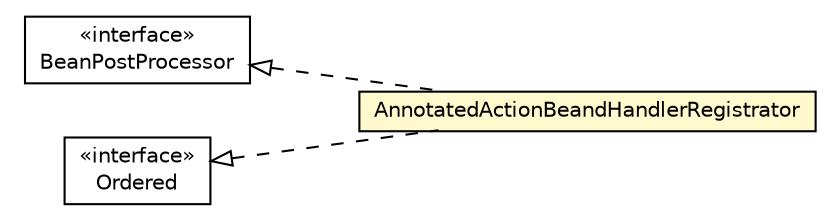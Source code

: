 #!/usr/local/bin/dot
#
# Class diagram 
# Generated by UMLGraph version R5_6-24-gf6e263 (http://www.umlgraph.org/)
#

digraph G {
	edge [fontname="Helvetica",fontsize=10,labelfontname="Helvetica",labelfontsize=10];
	node [fontname="Helvetica",fontsize=10,shape=plaintext];
	nodesep=0.25;
	ranksep=0.5;
	rankdir=LR;
	// com.gwtplatform.dispatch.server.spring.AnnotatedActionBeandHandlerRegistrator
	c83144 [label=<<table title="com.gwtplatform.dispatch.server.spring.AnnotatedActionBeandHandlerRegistrator" border="0" cellborder="1" cellspacing="0" cellpadding="2" port="p" bgcolor="lemonChiffon" href="./AnnotatedActionBeandHandlerRegistrator.html">
		<tr><td><table border="0" cellspacing="0" cellpadding="1">
<tr><td align="center" balign="center"> AnnotatedActionBeandHandlerRegistrator </td></tr>
		</table></td></tr>
		</table>>, URL="./AnnotatedActionBeandHandlerRegistrator.html", fontname="Helvetica", fontcolor="black", fontsize=10.0];
	//com.gwtplatform.dispatch.server.spring.AnnotatedActionBeandHandlerRegistrator implements org.springframework.beans.factory.config.BeanPostProcessor
	c83426:p -> c83144:p [dir=back,arrowtail=empty,style=dashed];
	//com.gwtplatform.dispatch.server.spring.AnnotatedActionBeandHandlerRegistrator implements org.springframework.core.Ordered
	c83427:p -> c83144:p [dir=back,arrowtail=empty,style=dashed];
	// org.springframework.beans.factory.config.BeanPostProcessor
	c83426 [label=<<table title="org.springframework.beans.factory.config.BeanPostProcessor" border="0" cellborder="1" cellspacing="0" cellpadding="2" port="p" href="http://static.springsource.org/spring/docs/3.0.x/javadoc-api/org/springframework/beans/factory/config/BeanPostProcessor.html">
		<tr><td><table border="0" cellspacing="0" cellpadding="1">
<tr><td align="center" balign="center"> &#171;interface&#187; </td></tr>
<tr><td align="center" balign="center"> BeanPostProcessor </td></tr>
		</table></td></tr>
		</table>>, URL="http://static.springsource.org/spring/docs/3.0.x/javadoc-api/org/springframework/beans/factory/config/BeanPostProcessor.html", fontname="Helvetica", fontcolor="black", fontsize=10.0];
	// org.springframework.core.Ordered
	c83427 [label=<<table title="org.springframework.core.Ordered" border="0" cellborder="1" cellspacing="0" cellpadding="2" port="p" href="http://static.springsource.org/spring/docs/3.0.x/javadoc-api/org/springframework/core/Ordered.html">
		<tr><td><table border="0" cellspacing="0" cellpadding="1">
<tr><td align="center" balign="center"> &#171;interface&#187; </td></tr>
<tr><td align="center" balign="center"> Ordered </td></tr>
		</table></td></tr>
		</table>>, URL="http://static.springsource.org/spring/docs/3.0.x/javadoc-api/org/springframework/core/Ordered.html", fontname="Helvetica", fontcolor="black", fontsize=10.0];
}

